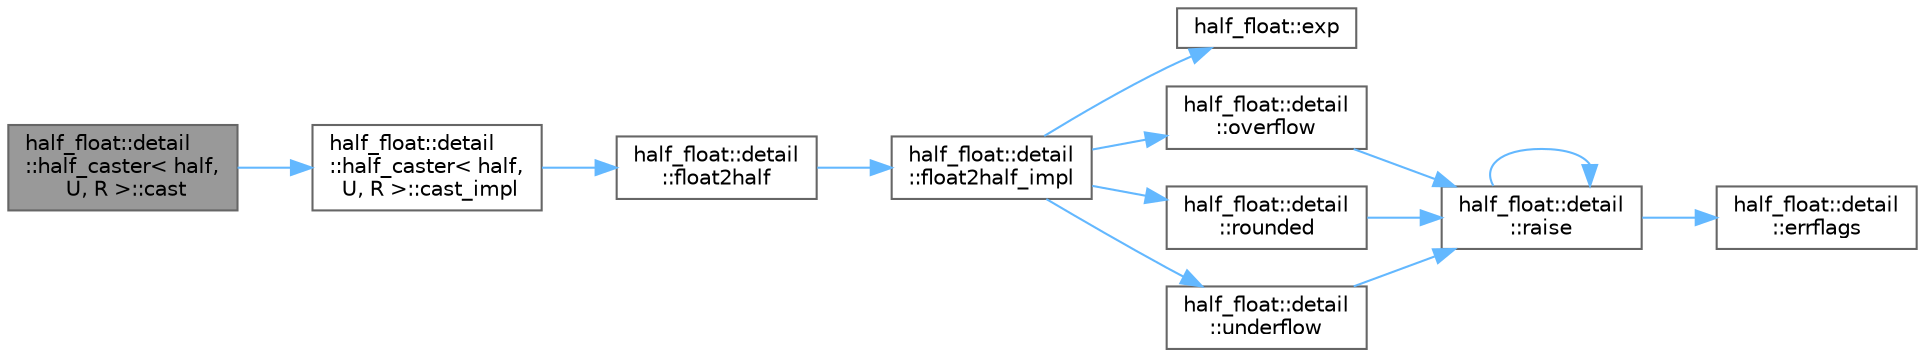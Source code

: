 digraph "half_float::detail::half_caster&lt; half, U, R &gt;::cast"
{
 // LATEX_PDF_SIZE
  bgcolor="transparent";
  edge [fontname=Helvetica,fontsize=10,labelfontname=Helvetica,labelfontsize=10];
  node [fontname=Helvetica,fontsize=10,shape=box,height=0.2,width=0.4];
  rankdir="LR";
  Node1 [id="Node000001",label="half_float::detail\l::half_caster\< half,\l U, R \>::cast",height=0.2,width=0.4,color="gray40", fillcolor="grey60", style="filled", fontcolor="black",tooltip=" "];
  Node1 -> Node2 [id="edge1_Node000001_Node000002",color="steelblue1",style="solid",tooltip=" "];
  Node2 [id="Node000002",label="half_float::detail\l::half_caster\< half,\l U, R \>::cast_impl",height=0.2,width=0.4,color="grey40", fillcolor="white", style="filled",URL="$structhalf__float_1_1detail_1_1half__caster_3_01half_00_01_u_00_01_r_01_4.html#af6027e45c9e073c975906d113cf23445",tooltip=" "];
  Node2 -> Node3 [id="edge2_Node000002_Node000003",color="steelblue1",style="solid",tooltip=" "];
  Node3 [id="Node000003",label="half_float::detail\l::float2half",height=0.2,width=0.4,color="grey40", fillcolor="white", style="filled",URL="$namespacehalf__float_1_1detail.html#a70b16370419a91fa88e348a8311ca191",tooltip=" "];
  Node3 -> Node4 [id="edge3_Node000003_Node000004",color="steelblue1",style="solid",tooltip=" "];
  Node4 [id="Node000004",label="half_float::detail\l::float2half_impl",height=0.2,width=0.4,color="grey40", fillcolor="white", style="filled",URL="$namespacehalf__float_1_1detail.html#ad9a46fa1115956a45f000a980d7c926b",tooltip=" "];
  Node4 -> Node5 [id="edge4_Node000004_Node000005",color="steelblue1",style="solid",tooltip=" "];
  Node5 [id="Node000005",label="half_float::exp",height=0.2,width=0.4,color="grey40", fillcolor="white", style="filled",URL="$namespacehalf__float.html#af218457b319aefe4dc32f92cbd47e446",tooltip=" "];
  Node4 -> Node6 [id="edge5_Node000004_Node000006",color="steelblue1",style="solid",tooltip=" "];
  Node6 [id="Node000006",label="half_float::detail\l::overflow",height=0.2,width=0.4,color="grey40", fillcolor="white", style="filled",URL="$namespacehalf__float_1_1detail.html#a4884a31d1e02744fc55a78e4ae5411a9",tooltip=" "];
  Node6 -> Node7 [id="edge6_Node000006_Node000007",color="steelblue1",style="solid",tooltip=" "];
  Node7 [id="Node000007",label="half_float::detail\l::raise",height=0.2,width=0.4,color="grey40", fillcolor="white", style="filled",URL="$namespacehalf__float_1_1detail.html#ab339fa9c282045fa013a9783e67e1495",tooltip=" "];
  Node7 -> Node8 [id="edge7_Node000007_Node000008",color="steelblue1",style="solid",tooltip=" "];
  Node8 [id="Node000008",label="half_float::detail\l::errflags",height=0.2,width=0.4,color="grey40", fillcolor="white", style="filled",URL="$namespacehalf__float_1_1detail.html#a4c7c5d5dadbdc87e9d10673a2d8ae72a",tooltip=" "];
  Node7 -> Node7 [id="edge8_Node000007_Node000007",color="steelblue1",style="solid",tooltip=" "];
  Node4 -> Node9 [id="edge9_Node000004_Node000009",color="steelblue1",style="solid",tooltip=" "];
  Node9 [id="Node000009",label="half_float::detail\l::rounded",height=0.2,width=0.4,color="grey40", fillcolor="white", style="filled",URL="$namespacehalf__float_1_1detail.html#abf9da8ce261de71db60966d094abdaeb",tooltip=" "];
  Node9 -> Node7 [id="edge10_Node000009_Node000007",color="steelblue1",style="solid",tooltip=" "];
  Node4 -> Node10 [id="edge11_Node000004_Node000010",color="steelblue1",style="solid",tooltip=" "];
  Node10 [id="Node000010",label="half_float::detail\l::underflow",height=0.2,width=0.4,color="grey40", fillcolor="white", style="filled",URL="$namespacehalf__float_1_1detail.html#a7f5efa2dce0ccfa906012eb637e29dd4",tooltip=" "];
  Node10 -> Node7 [id="edge12_Node000010_Node000007",color="steelblue1",style="solid",tooltip=" "];
}
